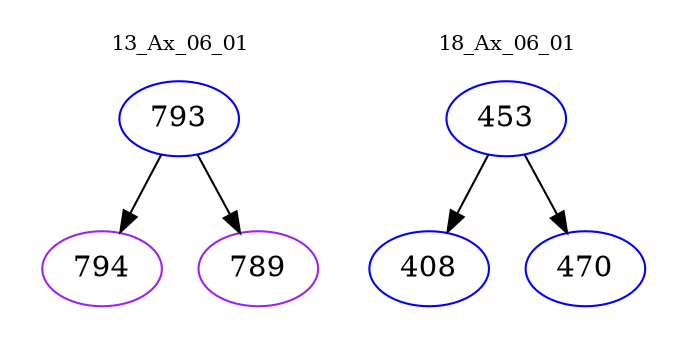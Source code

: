 digraph{
subgraph cluster_0 {
color = white
label = "13_Ax_06_01";
fontsize=10;
T0_793 [label="793", color="blue"]
T0_793 -> T0_794 [color="black"]
T0_794 [label="794", color="purple"]
T0_793 -> T0_789 [color="black"]
T0_789 [label="789", color="purple"]
}
subgraph cluster_1 {
color = white
label = "18_Ax_06_01";
fontsize=10;
T1_453 [label="453", color="blue"]
T1_453 -> T1_408 [color="black"]
T1_408 [label="408", color="blue"]
T1_453 -> T1_470 [color="black"]
T1_470 [label="470", color="blue"]
}
}

